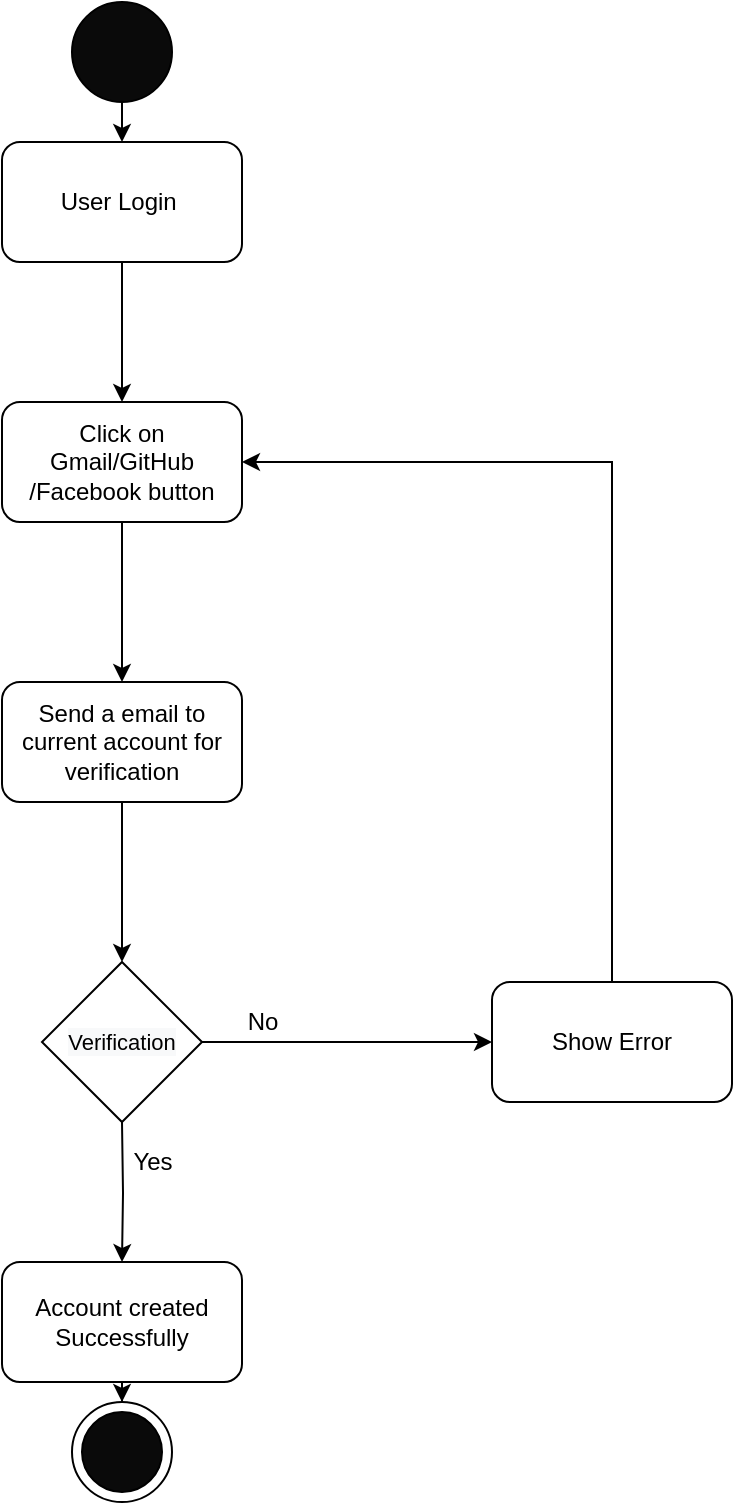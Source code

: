 <mxfile version="16.4.3" type="device"><diagram id="zAXtwYM5_Yiz9pQEBJkd" name="Page-1"><mxGraphModel dx="400" dy="887" grid="1" gridSize="10" guides="1" tooltips="1" connect="1" arrows="1" fold="1" page="1" pageScale="1" pageWidth="827" pageHeight="1169" math="0" shadow="0"><root><mxCell id="0"/><mxCell id="1" parent="0"/><mxCell id="isfXv0DuhAI8vXiQAEQB-5" style="edgeStyle=orthogonalEdgeStyle;rounded=0;orthogonalLoop=1;jettySize=auto;html=1;exitX=0.5;exitY=1;exitDx=0;exitDy=0;entryX=0.5;entryY=0;entryDx=0;entryDy=0;" parent="1" source="isfXv0DuhAI8vXiQAEQB-2" target="isfXv0DuhAI8vXiQAEQB-3" edge="1"><mxGeometry relative="1" as="geometry"/></mxCell><mxCell id="isfXv0DuhAI8vXiQAEQB-2" value="" style="ellipse;whiteSpace=wrap;html=1;aspect=fixed;fillColor=#0A0A0A;" parent="1" vertex="1"><mxGeometry x="180" y="110" width="50" height="50" as="geometry"/></mxCell><mxCell id="isfXv0DuhAI8vXiQAEQB-23" value="" style="edgeStyle=orthogonalEdgeStyle;rounded=0;orthogonalLoop=1;jettySize=auto;html=1;" parent="1" source="isfXv0DuhAI8vXiQAEQB-3" target="isfXv0DuhAI8vXiQAEQB-22" edge="1"><mxGeometry relative="1" as="geometry"/></mxCell><mxCell id="isfXv0DuhAI8vXiQAEQB-3" value="User Login&amp;nbsp;" style="rounded=1;whiteSpace=wrap;html=1;fillColor=#FFFFFF;" parent="1" vertex="1"><mxGeometry x="145" y="180" width="120" height="60" as="geometry"/></mxCell><mxCell id="isfXv0DuhAI8vXiQAEQB-12" value="" style="edgeStyle=orthogonalEdgeStyle;rounded=0;orthogonalLoop=1;jettySize=auto;html=1;" parent="1" target="isfXv0DuhAI8vXiQAEQB-11" edge="1"><mxGeometry relative="1" as="geometry"><mxPoint x="205" y="670" as="sourcePoint"/></mxGeometry></mxCell><mxCell id="isfXv0DuhAI8vXiQAEQB-15" value="" style="edgeStyle=orthogonalEdgeStyle;rounded=0;orthogonalLoop=1;jettySize=auto;html=1;exitX=1;exitY=0.5;exitDx=0;exitDy=0;" parent="1" source="isfXv0DuhAI8vXiQAEQB-26" target="isfXv0DuhAI8vXiQAEQB-14" edge="1"><mxGeometry relative="1" as="geometry"><mxPoint x="265" y="640" as="sourcePoint"/></mxGeometry></mxCell><mxCell id="isfXv0DuhAI8vXiQAEQB-20" style="edgeStyle=orthogonalEdgeStyle;rounded=0;orthogonalLoop=1;jettySize=auto;html=1;exitX=0.5;exitY=1;exitDx=0;exitDy=0;" parent="1" source="isfXv0DuhAI8vXiQAEQB-11" target="isfXv0DuhAI8vXiQAEQB-19" edge="1"><mxGeometry relative="1" as="geometry"/></mxCell><mxCell id="isfXv0DuhAI8vXiQAEQB-11" value="Account created Successfully" style="whiteSpace=wrap;html=1;fillColor=#FFFFFF;rounded=1;" parent="1" vertex="1"><mxGeometry x="145" y="740" width="120" height="60" as="geometry"/></mxCell><mxCell id="isfXv0DuhAI8vXiQAEQB-25" style="edgeStyle=orthogonalEdgeStyle;rounded=0;orthogonalLoop=1;jettySize=auto;html=1;exitX=0.5;exitY=0;exitDx=0;exitDy=0;entryX=1;entryY=0.5;entryDx=0;entryDy=0;" parent="1" source="isfXv0DuhAI8vXiQAEQB-14" target="isfXv0DuhAI8vXiQAEQB-22" edge="1"><mxGeometry relative="1" as="geometry"/></mxCell><mxCell id="isfXv0DuhAI8vXiQAEQB-14" value="Show Error" style="whiteSpace=wrap;html=1;fillColor=#FFFFFF;rounded=1;" parent="1" vertex="1"><mxGeometry x="390" y="600" width="120" height="60" as="geometry"/></mxCell><mxCell id="isfXv0DuhAI8vXiQAEQB-17" value="No" style="text;html=1;align=center;verticalAlign=middle;resizable=0;points=[];autosize=1;strokeColor=none;fillColor=none;" parent="1" vertex="1"><mxGeometry x="260" y="610" width="30" height="20" as="geometry"/></mxCell><mxCell id="isfXv0DuhAI8vXiQAEQB-18" value="Yes" style="text;html=1;align=center;verticalAlign=middle;resizable=0;points=[];autosize=1;strokeColor=none;fillColor=none;" parent="1" vertex="1"><mxGeometry x="200" y="680" width="40" height="20" as="geometry"/></mxCell><mxCell id="isfXv0DuhAI8vXiQAEQB-19" value="" style="ellipse;whiteSpace=wrap;html=1;aspect=fixed;fillColor=#FFFFFF;" parent="1" vertex="1"><mxGeometry x="180" y="810" width="50" height="50" as="geometry"/></mxCell><mxCell id="isfXv0DuhAI8vXiQAEQB-21" value="" style="ellipse;whiteSpace=wrap;html=1;aspect=fixed;fillColor=#0A0A0A;" parent="1" vertex="1"><mxGeometry x="185" y="815" width="40" height="40" as="geometry"/></mxCell><mxCell id="cjr3rVkr_wViNpNk2Ni7-3" value="" style="edgeStyle=orthogonalEdgeStyle;rounded=0;orthogonalLoop=1;jettySize=auto;html=1;" edge="1" parent="1" source="isfXv0DuhAI8vXiQAEQB-22" target="cjr3rVkr_wViNpNk2Ni7-2"><mxGeometry relative="1" as="geometry"/></mxCell><mxCell id="isfXv0DuhAI8vXiQAEQB-22" value="Click on Gmail/GitHub&lt;br&gt;/Facebook button" style="whiteSpace=wrap;html=1;fillColor=#FFFFFF;rounded=1;" parent="1" vertex="1"><mxGeometry x="145" y="310" width="120" height="60" as="geometry"/></mxCell><mxCell id="isfXv0DuhAI8vXiQAEQB-26" value="&lt;span style=&quot;color: rgb(0 , 0 , 0) ; font-family: &amp;#34;helvetica&amp;#34; ; font-style: normal ; font-weight: 400 ; letter-spacing: normal ; text-align: center ; text-indent: 0px ; text-transform: none ; word-spacing: 0px ; background-color: rgb(248 , 249 , 250) ; display: inline ; float: none&quot;&gt;&lt;font style=&quot;font-size: 11px&quot;&gt;Verification&lt;/font&gt;&lt;/span&gt;" style="rhombus;whiteSpace=wrap;html=1;fillColor=#FFFFFF;" parent="1" vertex="1"><mxGeometry x="165" y="590" width="80" height="80" as="geometry"/></mxCell><mxCell id="cjr3rVkr_wViNpNk2Ni7-4" style="edgeStyle=orthogonalEdgeStyle;rounded=0;orthogonalLoop=1;jettySize=auto;html=1;exitX=0.5;exitY=1;exitDx=0;exitDy=0;" edge="1" parent="1" source="cjr3rVkr_wViNpNk2Ni7-2" target="isfXv0DuhAI8vXiQAEQB-26"><mxGeometry relative="1" as="geometry"/></mxCell><mxCell id="cjr3rVkr_wViNpNk2Ni7-2" value="Send a email to current account for verification" style="whiteSpace=wrap;html=1;fillColor=#FFFFFF;rounded=1;" vertex="1" parent="1"><mxGeometry x="145" y="450" width="120" height="60" as="geometry"/></mxCell></root></mxGraphModel></diagram></mxfile>